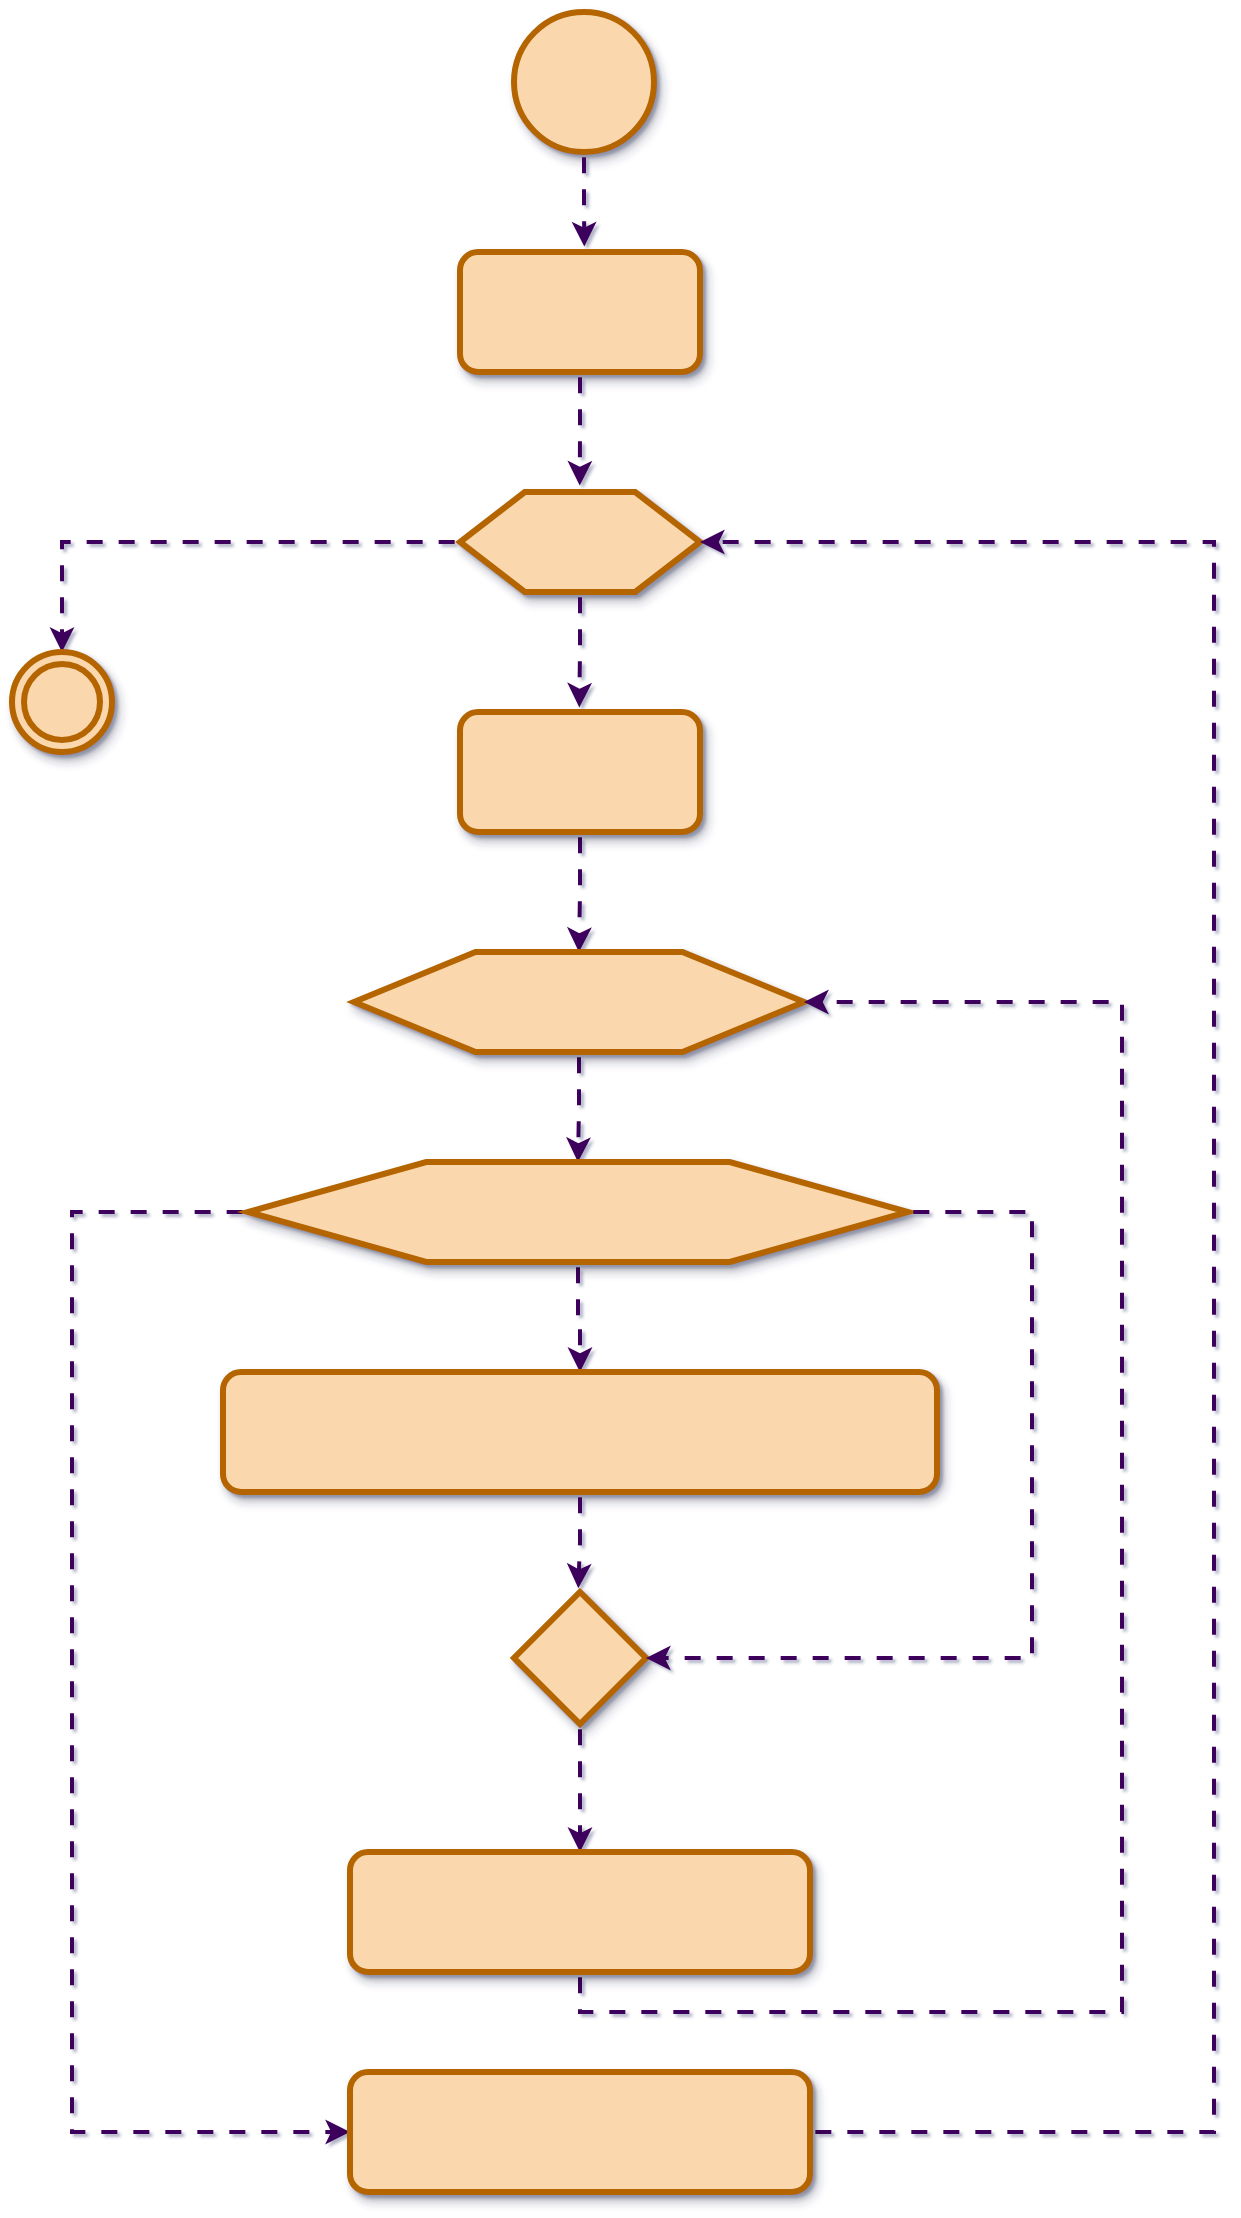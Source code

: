 <mxfile version="22.1.11" type="github">
  <diagram name="Page-1" id="I2i32IGnM0A3PnKI_KNA">
    <mxGraphModel dx="2333" dy="1160" grid="0" gridSize="10" guides="1" tooltips="1" connect="1" arrows="1" fold="1" page="1" pageScale="1" pageWidth="827" pageHeight="1169" math="0" shadow="1">
      <root>
        <mxCell id="0" />
        <mxCell id="1" parent="0" />
        <mxCell id="j1IcVdMMKJfB7cdgmW3q-2" value="" style="strokeWidth=3;html=1;shape=mxgraph.flowchart.start_2;whiteSpace=wrap;fillColor=#fad7ac;strokeColor=#b46504;shadow=1;" vertex="1" parent="1">
          <mxGeometry x="364" y="10" width="70" height="70" as="geometry" />
        </mxCell>
        <mxCell id="j1IcVdMMKJfB7cdgmW3q-3" value="" style="rounded=1;whiteSpace=wrap;html=1;fillColor=#fad7ac;strokeColor=#b46504;strokeWidth=3;shadow=1;" vertex="1" parent="1">
          <mxGeometry x="337" y="130" width="120" height="60" as="geometry" />
        </mxCell>
        <mxCell id="j1IcVdMMKJfB7cdgmW3q-24" style="edgeStyle=orthogonalEdgeStyle;rounded=0;orthogonalLoop=1;jettySize=auto;html=1;exitX=0;exitY=0.5;exitDx=0;exitDy=0;entryX=0.5;entryY=0;entryDx=0;entryDy=0;strokeWidth=2;flowAnimation=1;strokeColor=#3D005B;" edge="1" parent="1" source="j1IcVdMMKJfB7cdgmW3q-4" target="j1IcVdMMKJfB7cdgmW3q-12">
          <mxGeometry relative="1" as="geometry" />
        </mxCell>
        <mxCell id="j1IcVdMMKJfB7cdgmW3q-4" value="" style="verticalLabelPosition=bottom;verticalAlign=top;html=1;shape=hexagon;perimeter=hexagonPerimeter2;arcSize=6;size=0.27;fillColor=#fad7ac;strokeColor=#b46504;strokeWidth=3;shadow=1;" vertex="1" parent="1">
          <mxGeometry x="337" y="250" width="120" height="50" as="geometry" />
        </mxCell>
        <mxCell id="j1IcVdMMKJfB7cdgmW3q-18" style="edgeStyle=orthogonalEdgeStyle;rounded=0;orthogonalLoop=1;jettySize=auto;html=1;entryX=0.5;entryY=0;entryDx=0;entryDy=0;strokeWidth=2;flowAnimation=1;strokeColor=#3D005B;" edge="1" parent="1" source="j1IcVdMMKJfB7cdgmW3q-5" target="j1IcVdMMKJfB7cdgmW3q-6">
          <mxGeometry relative="1" as="geometry" />
        </mxCell>
        <mxCell id="j1IcVdMMKJfB7cdgmW3q-5" value="" style="rounded=1;whiteSpace=wrap;html=1;fillColor=#fad7ac;strokeColor=#b46504;strokeWidth=3;shadow=1;" vertex="1" parent="1">
          <mxGeometry x="337" y="360" width="120" height="60" as="geometry" />
        </mxCell>
        <mxCell id="j1IcVdMMKJfB7cdgmW3q-19" style="edgeStyle=orthogonalEdgeStyle;rounded=0;orthogonalLoop=1;jettySize=auto;html=1;entryX=0.5;entryY=0;entryDx=0;entryDy=0;strokeWidth=2;flowAnimation=1;strokeColor=#3D005B;" edge="1" parent="1" source="j1IcVdMMKJfB7cdgmW3q-6" target="j1IcVdMMKJfB7cdgmW3q-7">
          <mxGeometry relative="1" as="geometry" />
        </mxCell>
        <mxCell id="j1IcVdMMKJfB7cdgmW3q-6" value="" style="verticalLabelPosition=bottom;verticalAlign=top;html=1;shape=hexagon;perimeter=hexagonPerimeter2;arcSize=6;size=0.27;fillColor=#fad7ac;strokeColor=#b46504;strokeWidth=3;shadow=1;" vertex="1" parent="1">
          <mxGeometry x="284" y="480" width="225" height="50" as="geometry" />
        </mxCell>
        <mxCell id="j1IcVdMMKJfB7cdgmW3q-20" style="edgeStyle=orthogonalEdgeStyle;rounded=0;orthogonalLoop=1;jettySize=auto;html=1;entryX=0.5;entryY=0;entryDx=0;entryDy=0;strokeWidth=2;flowAnimation=1;strokeColor=#3D005B;" edge="1" parent="1" source="j1IcVdMMKJfB7cdgmW3q-7" target="j1IcVdMMKJfB7cdgmW3q-8">
          <mxGeometry relative="1" as="geometry" />
        </mxCell>
        <mxCell id="j1IcVdMMKJfB7cdgmW3q-47" style="edgeStyle=elbowEdgeStyle;rounded=0;orthogonalLoop=1;jettySize=auto;html=1;entryX=0;entryY=0.5;entryDx=0;entryDy=0;exitX=0;exitY=0.5;exitDx=0;exitDy=0;strokeWidth=2;flowAnimation=1;strokeColor=#3D005B;" edge="1" parent="1" source="j1IcVdMMKJfB7cdgmW3q-7" target="j1IcVdMMKJfB7cdgmW3q-11">
          <mxGeometry relative="1" as="geometry">
            <mxPoint x="257.174" y="618.325" as="sourcePoint" />
            <mxPoint x="257" y="1070" as="targetPoint" />
            <Array as="points">
              <mxPoint x="143" y="830" />
            </Array>
          </mxGeometry>
        </mxCell>
        <mxCell id="j1IcVdMMKJfB7cdgmW3q-7" value="" style="verticalLabelPosition=bottom;verticalAlign=top;html=1;shape=hexagon;perimeter=hexagonPerimeter2;arcSize=6;size=0.27;fillColor=#fad7ac;strokeColor=#b46504;strokeWidth=3;shadow=1;" vertex="1" parent="1">
          <mxGeometry x="231" y="585" width="330" height="50" as="geometry" />
        </mxCell>
        <mxCell id="j1IcVdMMKJfB7cdgmW3q-8" value="" style="rounded=1;whiteSpace=wrap;html=1;fillColor=#fad7ac;strokeColor=#b46504;strokeWidth=3;shadow=1;" vertex="1" parent="1">
          <mxGeometry x="218.5" y="690" width="357" height="60" as="geometry" />
        </mxCell>
        <mxCell id="j1IcVdMMKJfB7cdgmW3q-22" style="edgeStyle=orthogonalEdgeStyle;rounded=0;orthogonalLoop=1;jettySize=auto;html=1;exitX=0.5;exitY=1;exitDx=0;exitDy=0;exitPerimeter=0;entryX=0.5;entryY=0;entryDx=0;entryDy=0;strokeWidth=2;flowAnimation=1;strokeColor=#3D005B;" edge="1" parent="1" source="j1IcVdMMKJfB7cdgmW3q-9" target="j1IcVdMMKJfB7cdgmW3q-10">
          <mxGeometry relative="1" as="geometry" />
        </mxCell>
        <mxCell id="j1IcVdMMKJfB7cdgmW3q-9" value="" style="strokeWidth=3;html=1;shape=mxgraph.flowchart.decision;whiteSpace=wrap;fillColor=#fad7ac;strokeColor=#b46504;shadow=1;" vertex="1" parent="1">
          <mxGeometry x="364" y="800" width="66" height="66" as="geometry" />
        </mxCell>
        <mxCell id="j1IcVdMMKJfB7cdgmW3q-25" style="edgeStyle=orthogonalEdgeStyle;rounded=0;orthogonalLoop=1;jettySize=auto;html=1;exitX=0.5;exitY=1;exitDx=0;exitDy=0;entryX=1;entryY=0.5;entryDx=0;entryDy=0;strokeWidth=2;flowAnimation=1;strokeColor=#3D005B;" edge="1" parent="1" source="j1IcVdMMKJfB7cdgmW3q-10" target="j1IcVdMMKJfB7cdgmW3q-6">
          <mxGeometry relative="1" as="geometry">
            <Array as="points">
              <mxPoint x="397" y="1010" />
              <mxPoint x="668" y="1010" />
              <mxPoint x="668" y="505" />
            </Array>
          </mxGeometry>
        </mxCell>
        <mxCell id="j1IcVdMMKJfB7cdgmW3q-10" value="" style="rounded=1;whiteSpace=wrap;html=1;fillColor=#fad7ac;strokeColor=#b46504;strokeWidth=3;shadow=1;" vertex="1" parent="1">
          <mxGeometry x="282" y="930" width="230" height="60" as="geometry" />
        </mxCell>
        <mxCell id="j1IcVdMMKJfB7cdgmW3q-45" style="edgeStyle=elbowEdgeStyle;rounded=0;orthogonalLoop=1;jettySize=auto;html=1;entryX=1;entryY=0.5;entryDx=0;entryDy=0;strokeWidth=2;flowAnimation=1;strokeColor=#3D005B;" edge="1" parent="1" source="j1IcVdMMKJfB7cdgmW3q-11" target="j1IcVdMMKJfB7cdgmW3q-4">
          <mxGeometry relative="1" as="geometry">
            <Array as="points">
              <mxPoint x="714" y="671" />
            </Array>
          </mxGeometry>
        </mxCell>
        <mxCell id="j1IcVdMMKJfB7cdgmW3q-11" value="" style="rounded=1;whiteSpace=wrap;html=1;fillColor=#fad7ac;strokeColor=#b46504;strokeWidth=3;shadow=1;" vertex="1" parent="1">
          <mxGeometry x="282" y="1040" width="230" height="60" as="geometry" />
        </mxCell>
        <mxCell id="j1IcVdMMKJfB7cdgmW3q-12" value="" style="ellipse;shape=doubleEllipse;whiteSpace=wrap;html=1;aspect=fixed;fillColor=#fad7ac;strokeColor=#b46504;strokeWidth=3;shadow=1;" vertex="1" parent="1">
          <mxGeometry x="113" y="330" width="50" height="50" as="geometry" />
        </mxCell>
        <mxCell id="j1IcVdMMKJfB7cdgmW3q-14" style="edgeStyle=orthogonalEdgeStyle;rounded=0;orthogonalLoop=1;jettySize=auto;html=1;entryX=0.518;entryY=-0.045;entryDx=0;entryDy=0;entryPerimeter=0;strokeWidth=2;flowAnimation=1;strokeColor=#3D005B;" edge="1" parent="1" source="j1IcVdMMKJfB7cdgmW3q-2" target="j1IcVdMMKJfB7cdgmW3q-3">
          <mxGeometry relative="1" as="geometry" />
        </mxCell>
        <mxCell id="j1IcVdMMKJfB7cdgmW3q-16" style="edgeStyle=orthogonalEdgeStyle;rounded=0;orthogonalLoop=1;jettySize=auto;html=1;entryX=0.499;entryY=-0.064;entryDx=0;entryDy=0;entryPerimeter=0;strokeWidth=2;flowAnimation=1;strokeColor=#3D005B;" edge="1" parent="1" source="j1IcVdMMKJfB7cdgmW3q-3" target="j1IcVdMMKJfB7cdgmW3q-4">
          <mxGeometry relative="1" as="geometry" />
        </mxCell>
        <mxCell id="j1IcVdMMKJfB7cdgmW3q-17" style="edgeStyle=orthogonalEdgeStyle;rounded=0;orthogonalLoop=1;jettySize=auto;html=1;exitX=0.5;exitY=1;exitDx=0;exitDy=0;entryX=0.497;entryY=-0.038;entryDx=0;entryDy=0;entryPerimeter=0;strokeWidth=2;flowAnimation=1;strokeColor=#3D005B;" edge="1" parent="1" source="j1IcVdMMKJfB7cdgmW3q-4" target="j1IcVdMMKJfB7cdgmW3q-5">
          <mxGeometry relative="1" as="geometry" />
        </mxCell>
        <mxCell id="j1IcVdMMKJfB7cdgmW3q-21" style="edgeStyle=orthogonalEdgeStyle;rounded=0;orthogonalLoop=1;jettySize=auto;html=1;exitX=0.5;exitY=1;exitDx=0;exitDy=0;entryX=0.487;entryY=-0.029;entryDx=0;entryDy=0;entryPerimeter=0;strokeWidth=2;flowAnimation=1;strokeColor=#3D005B;" edge="1" parent="1" source="j1IcVdMMKJfB7cdgmW3q-8" target="j1IcVdMMKJfB7cdgmW3q-9">
          <mxGeometry relative="1" as="geometry" />
        </mxCell>
        <mxCell id="j1IcVdMMKJfB7cdgmW3q-37" style="edgeStyle=orthogonalEdgeStyle;rounded=0;orthogonalLoop=1;jettySize=auto;html=1;exitX=1;exitY=0.5;exitDx=0;exitDy=0;entryX=1;entryY=0.5;entryDx=0;entryDy=0;entryPerimeter=0;strokeWidth=2;flowAnimation=1;strokeColor=#3D005B;" edge="1" parent="1" source="j1IcVdMMKJfB7cdgmW3q-7" target="j1IcVdMMKJfB7cdgmW3q-9">
          <mxGeometry relative="1" as="geometry">
            <Array as="points">
              <mxPoint x="623" y="610" />
              <mxPoint x="623" y="833" />
            </Array>
          </mxGeometry>
        </mxCell>
      </root>
    </mxGraphModel>
  </diagram>
</mxfile>
